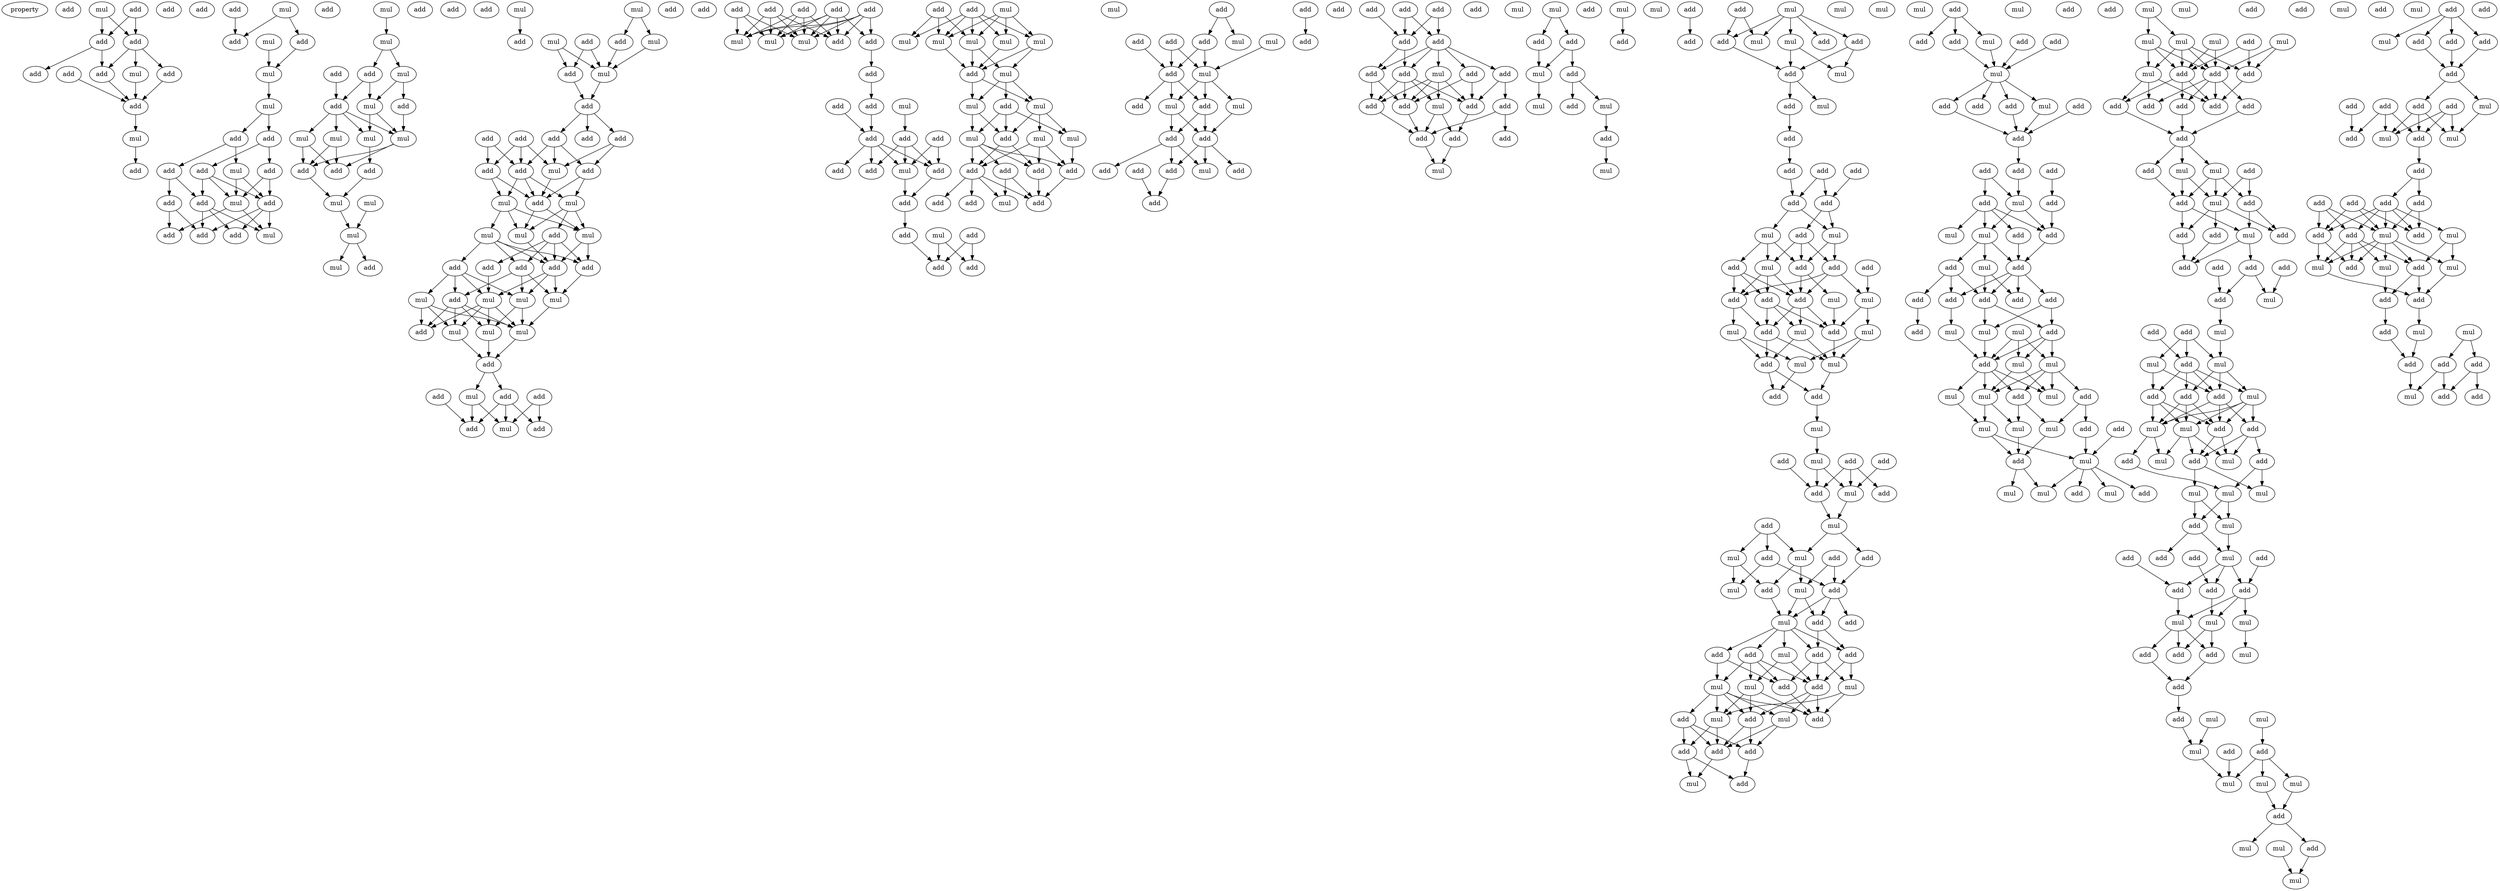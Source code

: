 digraph {
    node [fontcolor=black]
    property [mul=2,lf=1.4]
    0 [ label = add ];
    1 [ label = mul ];
    2 [ label = add ];
    3 [ label = add ];
    4 [ label = add ];
    5 [ label = add ];
    6 [ label = add ];
    7 [ label = add ];
    8 [ label = mul ];
    9 [ label = add ];
    10 [ label = add ];
    11 [ label = add ];
    12 [ label = add ];
    13 [ label = mul ];
    14 [ label = add ];
    15 [ label = add ];
    16 [ label = mul ];
    17 [ label = add ];
    18 [ label = add ];
    19 [ label = mul ];
    20 [ label = add ];
    21 [ label = mul ];
    22 [ label = mul ];
    23 [ label = add ];
    24 [ label = add ];
    25 [ label = add ];
    26 [ label = mul ];
    27 [ label = add ];
    28 [ label = add ];
    29 [ label = add ];
    30 [ label = add ];
    31 [ label = mul ];
    32 [ label = add ];
    33 [ label = add ];
    34 [ label = mul ];
    35 [ label = add ];
    36 [ label = add ];
    37 [ label = mul ];
    38 [ label = mul ];
    39 [ label = mul ];
    40 [ label = add ];
    41 [ label = add ];
    42 [ label = mul ];
    43 [ label = add ];
    44 [ label = add ];
    45 [ label = mul ];
    46 [ label = mul ];
    47 [ label = mul ];
    48 [ label = mul ];
    49 [ label = add ];
    50 [ label = add ];
    51 [ label = add ];
    52 [ label = add ];
    53 [ label = mul ];
    54 [ label = mul ];
    55 [ label = mul ];
    56 [ label = add ];
    57 [ label = mul ];
    58 [ label = add ];
    59 [ label = add ];
    60 [ label = mul ];
    61 [ label = add ];
    62 [ label = mul ];
    63 [ label = mul ];
    64 [ label = add ];
    65 [ label = add ];
    66 [ label = mul ];
    67 [ label = add ];
    68 [ label = mul ];
    69 [ label = add ];
    70 [ label = add ];
    71 [ label = add ];
    72 [ label = add ];
    73 [ label = add ];
    74 [ label = add ];
    75 [ label = add ];
    76 [ label = add ];
    77 [ label = mul ];
    78 [ label = add ];
    79 [ label = mul ];
    80 [ label = add ];
    81 [ label = mul ];
    82 [ label = mul ];
    83 [ label = mul ];
    84 [ label = mul ];
    85 [ label = add ];
    86 [ label = add ];
    87 [ label = add ];
    88 [ label = add ];
    89 [ label = add ];
    90 [ label = add ];
    91 [ label = add ];
    92 [ label = mul ];
    93 [ label = mul ];
    94 [ label = mul ];
    95 [ label = mul ];
    96 [ label = mul ];
    97 [ label = add ];
    98 [ label = mul ];
    99 [ label = mul ];
    100 [ label = add ];
    101 [ label = mul ];
    102 [ label = add ];
    103 [ label = add ];
    104 [ label = add ];
    105 [ label = add ];
    106 [ label = add ];
    107 [ label = mul ];
    108 [ label = add ];
    109 [ label = add ];
    110 [ label = add ];
    111 [ label = add ];
    112 [ label = add ];
    113 [ label = add ];
    114 [ label = add ];
    115 [ label = add ];
    116 [ label = mul ];
    117 [ label = add ];
    118 [ label = mul ];
    119 [ label = mul ];
    120 [ label = add ];
    121 [ label = add ];
    122 [ label = mul ];
    123 [ label = add ];
    124 [ label = add ];
    125 [ label = add ];
    126 [ label = add ];
    127 [ label = add ];
    128 [ label = add ];
    129 [ label = mul ];
    130 [ label = add ];
    131 [ label = add ];
    132 [ label = mul ];
    133 [ label = add ];
    134 [ label = add ];
    135 [ label = add ];
    136 [ label = add ];
    137 [ label = add ];
    138 [ label = add ];
    139 [ label = mul ];
    140 [ label = mul ];
    141 [ label = mul ];
    142 [ label = mul ];
    143 [ label = mul ];
    144 [ label = mul ];
    145 [ label = mul ];
    146 [ label = add ];
    147 [ label = mul ];
    148 [ label = add ];
    149 [ label = mul ];
    150 [ label = mul ];
    151 [ label = mul ];
    152 [ label = add ];
    153 [ label = mul ];
    154 [ label = add ];
    155 [ label = add ];
    156 [ label = add ];
    157 [ label = add ];
    158 [ label = mul ];
    159 [ label = mul ];
    160 [ label = add ];
    161 [ label = add ];
    162 [ label = add ];
    163 [ label = add ];
    164 [ label = add ];
    165 [ label = add ];
    166 [ label = add ];
    167 [ label = mul ];
    168 [ label = mul ];
    169 [ label = add ];
    170 [ label = mul ];
    171 [ label = mul ];
    172 [ label = mul ];
    173 [ label = add ];
    174 [ label = add ];
    175 [ label = add ];
    176 [ label = add ];
    177 [ label = add ];
    178 [ label = mul ];
    179 [ label = add ];
    180 [ label = add ];
    181 [ label = add ];
    182 [ label = add ];
    183 [ label = add ];
    184 [ label = add ];
    185 [ label = add ];
    186 [ label = add ];
    187 [ label = add ];
    188 [ label = add ];
    189 [ label = add ];
    190 [ label = add ];
    191 [ label = add ];
    192 [ label = mul ];
    193 [ label = add ];
    194 [ label = add ];
    195 [ label = add ];
    196 [ label = add ];
    197 [ label = add ];
    198 [ label = add ];
    199 [ label = mul ];
    200 [ label = add ];
    201 [ label = add ];
    202 [ label = add ];
    203 [ label = add ];
    204 [ label = mul ];
    205 [ label = add ];
    206 [ label = mul ];
    207 [ label = mul ];
    208 [ label = add ];
    209 [ label = mul ];
    210 [ label = add ];
    211 [ label = add ];
    212 [ label = add ];
    213 [ label = mul ];
    214 [ label = add ];
    215 [ label = mul ];
    216 [ label = add ];
    217 [ label = mul ];
    218 [ label = mul ];
    219 [ label = add ];
    220 [ label = add ];
    221 [ label = add ];
    222 [ label = mul ];
    223 [ label = mul ];
    224 [ label = add ];
    225 [ label = add ];
    226 [ label = mul ];
    227 [ label = add ];
    228 [ label = mul ];
    229 [ label = add ];
    230 [ label = add ];
    231 [ label = mul ];
    232 [ label = mul ];
    233 [ label = add ];
    234 [ label = mul ];
    235 [ label = add ];
    236 [ label = add ];
    237 [ label = mul ];
    238 [ label = add ];
    239 [ label = mul ];
    240 [ label = add ];
    241 [ label = add ];
    242 [ label = add ];
    243 [ label = mul ];
    244 [ label = add ];
    245 [ label = mul ];
    246 [ label = add ];
    247 [ label = add ];
    248 [ label = mul ];
    249 [ label = add ];
    250 [ label = add ];
    251 [ label = mul ];
    252 [ label = add ];
    253 [ label = add ];
    254 [ label = add ];
    255 [ label = mul ];
    256 [ label = mul ];
    257 [ label = add ];
    258 [ label = mul ];
    259 [ label = add ];
    260 [ label = mul ];
    261 [ label = mul ];
    262 [ label = add ];
    263 [ label = mul ];
    264 [ label = add ];
    265 [ label = add ];
    266 [ label = mul ];
    267 [ label = add ];
    268 [ label = add ];
    269 [ label = add ];
    270 [ label = mul ];
    271 [ label = add ];
    272 [ label = add ];
    273 [ label = mul ];
    274 [ label = add ];
    275 [ label = mul ];
    276 [ label = mul ];
    277 [ label = add ];
    278 [ label = mul ];
    279 [ label = add ];
    280 [ label = add ];
    281 [ label = add ];
    282 [ label = mul ];
    283 [ label = mul ];
    284 [ label = add ];
    285 [ label = mul ];
    286 [ label = add ];
    287 [ label = add ];
    288 [ label = add ];
    289 [ label = mul ];
    290 [ label = add ];
    291 [ label = add ];
    292 [ label = add ];
    293 [ label = mul ];
    294 [ label = mul ];
    295 [ label = add ];
    296 [ label = add ];
    297 [ label = mul ];
    298 [ label = add ];
    299 [ label = mul ];
    300 [ label = mul ];
    301 [ label = add ];
    302 [ label = add ];
    303 [ label = add ];
    304 [ label = add ];
    305 [ label = add ];
    306 [ label = add ];
    307 [ label = mul ];
    308 [ label = add ];
    309 [ label = mul ];
    310 [ label = add ];
    311 [ label = mul ];
    312 [ label = add ];
    313 [ label = add ];
    314 [ label = add ];
    315 [ label = mul ];
    316 [ label = mul ];
    317 [ label = add ];
    318 [ label = add ];
    319 [ label = add ];
    320 [ label = add ];
    321 [ label = add ];
    322 [ label = add ];
    323 [ label = add ];
    324 [ label = add ];
    325 [ label = add ];
    326 [ label = add ];
    327 [ label = add ];
    328 [ label = mul ];
    329 [ label = add ];
    330 [ label = add ];
    331 [ label = mul ];
    332 [ label = mul ];
    333 [ label = add ];
    334 [ label = mul ];
    335 [ label = add ];
    336 [ label = add ];
    337 [ label = add ];
    338 [ label = add ];
    339 [ label = add ];
    340 [ label = add ];
    341 [ label = mul ];
    342 [ label = mul ];
    343 [ label = mul ];
    344 [ label = add ];
    345 [ label = add ];
    346 [ label = mul ];
    347 [ label = mul ];
    348 [ label = add ];
    349 [ label = mul ];
    350 [ label = mul ];
    351 [ label = add ];
    352 [ label = mul ];
    353 [ label = add ];
    354 [ label = mul ];
    355 [ label = add ];
    356 [ label = mul ];
    357 [ label = mul ];
    358 [ label = add ];
    359 [ label = add ];
    360 [ label = mul ];
    361 [ label = add ];
    362 [ label = mul ];
    363 [ label = mul ];
    364 [ label = add ];
    365 [ label = mul ];
    366 [ label = add ];
    367 [ label = mul ];
    368 [ label = mul ];
    369 [ label = add ];
    370 [ label = mul ];
    371 [ label = mul ];
    372 [ label = mul ];
    373 [ label = add ];
    374 [ label = add ];
    375 [ label = mul ];
    376 [ label = add ];
    377 [ label = add ];
    378 [ label = add ];
    379 [ label = add ];
    380 [ label = add ];
    381 [ label = add ];
    382 [ label = add ];
    383 [ label = mul ];
    384 [ label = add ];
    385 [ label = add ];
    386 [ label = mul ];
    387 [ label = add ];
    388 [ label = mul ];
    389 [ label = add ];
    390 [ label = add ];
    391 [ label = add ];
    392 [ label = mul ];
    393 [ label = add ];
    394 [ label = add ];
    395 [ label = add ];
    396 [ label = mul ];
    397 [ label = add ];
    398 [ label = add ];
    399 [ label = add ];
    400 [ label = mul ];
    401 [ label = mul ];
    402 [ label = add ];
    403 [ label = add ];
    404 [ label = add ];
    405 [ label = add ];
    406 [ label = mul ];
    407 [ label = mul ];
    408 [ label = add ];
    409 [ label = add ];
    410 [ label = mul ];
    411 [ label = add ];
    412 [ label = mul ];
    413 [ label = mul ];
    414 [ label = add ];
    415 [ label = add ];
    416 [ label = add ];
    417 [ label = mul ];
    418 [ label = mul ];
    419 [ label = add ];
    420 [ label = add ];
    421 [ label = mul ];
    422 [ label = mul ];
    423 [ label = mul ];
    424 [ label = mul ];
    425 [ label = add ];
    426 [ label = add ];
    427 [ label = add ];
    428 [ label = mul ];
    429 [ label = add ];
    430 [ label = add ];
    431 [ label = add ];
    432 [ label = add ];
    433 [ label = add ];
    434 [ label = mul ];
    435 [ label = mul ];
    436 [ label = mul ];
    437 [ label = add ];
    438 [ label = add ];
    439 [ label = mul ];
    440 [ label = add ];
    441 [ label = add ];
    442 [ label = mul ];
    443 [ label = mul ];
    444 [ label = add ];
    445 [ label = add ];
    446 [ label = add ];
    447 [ label = mul ];
    448 [ label = mul ];
    449 [ label = mul ];
    450 [ label = mul ];
    451 [ label = add ];
    452 [ label = add ];
    453 [ label = add ];
    454 [ label = mul ];
    455 [ label = mul ];
    456 [ label = mul ];
    457 [ label = mul ];
    458 [ label = add ];
    459 [ label = mul ];
    460 [ label = add ];
    461 [ label = mul ];
    462 [ label = add ];
    463 [ label = add ];
    464 [ label = add ];
    465 [ label = add ];
    466 [ label = add ];
    467 [ label = add ];
    468 [ label = add ];
    469 [ label = mul ];
    470 [ label = add ];
    471 [ label = add ];
    472 [ label = add ];
    473 [ label = mul ];
    474 [ label = mul ];
    475 [ label = add ];
    476 [ label = add ];
    477 [ label = add ];
    478 [ label = add ];
    479 [ label = add ];
    480 [ label = add ];
    481 [ label = add ];
    482 [ label = add ];
    483 [ label = mul ];
    484 [ label = add ];
    485 [ label = mul ];
    486 [ label = add ];
    487 [ label = mul ];
    488 [ label = mul ];
    489 [ label = add ];
    490 [ label = mul ];
    491 [ label = add ];
    492 [ label = add ];
    493 [ label = mul ];
    494 [ label = add ];
    495 [ label = mul ];
    496 [ label = add ];
    497 [ label = add ];
    498 [ label = add ];
    499 [ label = add ];
    500 [ label = mul ];
    501 [ label = add ];
    1 -> 5 [ name = 0 ];
    1 -> 6 [ name = 1 ];
    4 -> 5 [ name = 2 ];
    4 -> 6 [ name = 3 ];
    5 -> 9 [ name = 4 ];
    5 -> 10 [ name = 5 ];
    6 -> 7 [ name = 6 ];
    6 -> 8 [ name = 7 ];
    6 -> 10 [ name = 8 ];
    7 -> 12 [ name = 9 ];
    8 -> 12 [ name = 10 ];
    10 -> 12 [ name = 11 ];
    11 -> 12 [ name = 12 ];
    12 -> 13 [ name = 13 ];
    13 -> 14 [ name = 14 ];
    15 -> 17 [ name = 15 ];
    16 -> 17 [ name = 16 ];
    16 -> 18 [ name = 17 ];
    18 -> 21 [ name = 18 ];
    19 -> 21 [ name = 19 ];
    21 -> 22 [ name = 20 ];
    22 -> 23 [ name = 21 ];
    22 -> 24 [ name = 22 ];
    23 -> 26 [ name = 23 ];
    23 -> 28 [ name = 24 ];
    24 -> 25 [ name = 25 ];
    24 -> 27 [ name = 26 ];
    25 -> 30 [ name = 27 ];
    25 -> 31 [ name = 28 ];
    25 -> 32 [ name = 29 ];
    26 -> 31 [ name = 30 ];
    26 -> 32 [ name = 31 ];
    27 -> 31 [ name = 32 ];
    27 -> 32 [ name = 33 ];
    28 -> 29 [ name = 34 ];
    28 -> 30 [ name = 35 ];
    29 -> 33 [ name = 36 ];
    29 -> 35 [ name = 37 ];
    30 -> 35 [ name = 38 ];
    30 -> 36 [ name = 39 ];
    30 -> 37 [ name = 40 ];
    31 -> 33 [ name = 41 ];
    31 -> 37 [ name = 42 ];
    32 -> 35 [ name = 43 ];
    32 -> 36 [ name = 44 ];
    32 -> 37 [ name = 45 ];
    34 -> 38 [ name = 46 ];
    38 -> 39 [ name = 47 ];
    38 -> 40 [ name = 48 ];
    39 -> 42 [ name = 49 ];
    39 -> 43 [ name = 50 ];
    40 -> 42 [ name = 51 ];
    40 -> 44 [ name = 52 ];
    41 -> 44 [ name = 53 ];
    42 -> 45 [ name = 54 ];
    42 -> 48 [ name = 55 ];
    43 -> 48 [ name = 56 ];
    44 -> 45 [ name = 57 ];
    44 -> 46 [ name = 58 ];
    44 -> 47 [ name = 59 ];
    44 -> 48 [ name = 60 ];
    45 -> 51 [ name = 61 ];
    46 -> 49 [ name = 62 ];
    46 -> 50 [ name = 63 ];
    47 -> 49 [ name = 64 ];
    47 -> 50 [ name = 65 ];
    48 -> 49 [ name = 66 ];
    48 -> 50 [ name = 67 ];
    49 -> 53 [ name = 68 ];
    51 -> 53 [ name = 69 ];
    53 -> 55 [ name = 70 ];
    54 -> 55 [ name = 71 ];
    55 -> 57 [ name = 72 ];
    55 -> 59 [ name = 73 ];
    60 -> 61 [ name = 74 ];
    62 -> 64 [ name = 75 ];
    62 -> 66 [ name = 76 ];
    63 -> 67 [ name = 77 ];
    63 -> 68 [ name = 78 ];
    64 -> 68 [ name = 79 ];
    65 -> 67 [ name = 80 ];
    65 -> 68 [ name = 81 ];
    66 -> 68 [ name = 82 ];
    67 -> 69 [ name = 83 ];
    68 -> 69 [ name = 84 ];
    69 -> 72 [ name = 85 ];
    69 -> 73 [ name = 86 ];
    69 -> 74 [ name = 87 ];
    70 -> 75 [ name = 88 ];
    70 -> 77 [ name = 89 ];
    70 -> 78 [ name = 90 ];
    71 -> 75 [ name = 91 ];
    71 -> 78 [ name = 92 ];
    72 -> 76 [ name = 93 ];
    72 -> 77 [ name = 94 ];
    73 -> 75 [ name = 95 ];
    73 -> 76 [ name = 96 ];
    73 -> 77 [ name = 97 ];
    75 -> 79 [ name = 98 ];
    75 -> 80 [ name = 99 ];
    75 -> 81 [ name = 100 ];
    76 -> 80 [ name = 101 ];
    76 -> 81 [ name = 102 ];
    77 -> 80 [ name = 103 ];
    78 -> 79 [ name = 104 ];
    78 -> 80 [ name = 105 ];
    79 -> 82 [ name = 106 ];
    79 -> 83 [ name = 107 ];
    79 -> 84 [ name = 108 ];
    80 -> 82 [ name = 109 ];
    80 -> 84 [ name = 110 ];
    81 -> 82 [ name = 111 ];
    81 -> 84 [ name = 112 ];
    81 -> 85 [ name = 113 ];
    82 -> 88 [ name = 114 ];
    83 -> 86 [ name = 115 ];
    83 -> 88 [ name = 116 ];
    83 -> 89 [ name = 117 ];
    83 -> 90 [ name = 118 ];
    84 -> 88 [ name = 119 ];
    84 -> 90 [ name = 120 ];
    85 -> 87 [ name = 121 ];
    85 -> 88 [ name = 122 ];
    85 -> 89 [ name = 123 ];
    85 -> 90 [ name = 124 ];
    86 -> 91 [ name = 125 ];
    86 -> 93 [ name = 126 ];
    86 -> 94 [ name = 127 ];
    86 -> 95 [ name = 128 ];
    87 -> 93 [ name = 129 ];
    88 -> 92 [ name = 130 ];
    88 -> 93 [ name = 131 ];
    88 -> 95 [ name = 132 ];
    89 -> 91 [ name = 133 ];
    89 -> 92 [ name = 134 ];
    89 -> 95 [ name = 135 ];
    90 -> 92 [ name = 136 ];
    91 -> 96 [ name = 137 ];
    91 -> 97 [ name = 138 ];
    91 -> 98 [ name = 139 ];
    91 -> 99 [ name = 140 ];
    92 -> 96 [ name = 141 ];
    93 -> 96 [ name = 142 ];
    93 -> 97 [ name = 143 ];
    93 -> 98 [ name = 144 ];
    93 -> 99 [ name = 145 ];
    94 -> 96 [ name = 146 ];
    94 -> 97 [ name = 147 ];
    94 -> 99 [ name = 148 ];
    95 -> 96 [ name = 149 ];
    95 -> 98 [ name = 150 ];
    96 -> 100 [ name = 151 ];
    98 -> 100 [ name = 152 ];
    99 -> 100 [ name = 153 ];
    100 -> 101 [ name = 154 ];
    100 -> 102 [ name = 155 ];
    101 -> 106 [ name = 156 ];
    101 -> 107 [ name = 157 ];
    102 -> 106 [ name = 158 ];
    102 -> 107 [ name = 159 ];
    102 -> 108 [ name = 160 ];
    104 -> 106 [ name = 161 ];
    105 -> 107 [ name = 162 ];
    105 -> 108 [ name = 163 ];
    110 -> 115 [ name = 164 ];
    110 -> 116 [ name = 165 ];
    110 -> 118 [ name = 166 ];
    110 -> 119 [ name = 167 ];
    111 -> 115 [ name = 168 ];
    111 -> 116 [ name = 169 ];
    111 -> 117 [ name = 170 ];
    111 -> 118 [ name = 171 ];
    111 -> 119 [ name = 172 ];
    112 -> 116 [ name = 173 ];
    112 -> 118 [ name = 174 ];
    112 -> 119 [ name = 175 ];
    113 -> 115 [ name = 176 ];
    113 -> 116 [ name = 177 ];
    113 -> 117 [ name = 178 ];
    113 -> 118 [ name = 179 ];
    113 -> 119 [ name = 180 ];
    114 -> 115 [ name = 181 ];
    114 -> 116 [ name = 182 ];
    114 -> 118 [ name = 183 ];
    114 -> 119 [ name = 184 ];
    117 -> 120 [ name = 185 ];
    120 -> 121 [ name = 186 ];
    121 -> 124 [ name = 187 ];
    122 -> 126 [ name = 188 ];
    123 -> 124 [ name = 189 ];
    124 -> 127 [ name = 190 ];
    124 -> 128 [ name = 191 ];
    124 -> 129 [ name = 192 ];
    124 -> 130 [ name = 193 ];
    125 -> 129 [ name = 194 ];
    125 -> 130 [ name = 195 ];
    126 -> 127 [ name = 196 ];
    126 -> 129 [ name = 197 ];
    126 -> 130 [ name = 198 ];
    129 -> 131 [ name = 199 ];
    130 -> 131 [ name = 200 ];
    131 -> 134 [ name = 201 ];
    132 -> 135 [ name = 202 ];
    132 -> 136 [ name = 203 ];
    133 -> 135 [ name = 204 ];
    133 -> 136 [ name = 205 ];
    134 -> 135 [ name = 206 ];
    137 -> 142 [ name = 207 ];
    137 -> 143 [ name = 208 ];
    137 -> 144 [ name = 209 ];
    138 -> 140 [ name = 210 ];
    138 -> 141 [ name = 211 ];
    138 -> 142 [ name = 212 ];
    138 -> 143 [ name = 213 ];
    138 -> 144 [ name = 214 ];
    139 -> 140 [ name = 215 ];
    139 -> 141 [ name = 216 ];
    139 -> 143 [ name = 217 ];
    139 -> 144 [ name = 218 ];
    140 -> 145 [ name = 219 ];
    140 -> 146 [ name = 220 ];
    141 -> 146 [ name = 221 ];
    143 -> 146 [ name = 222 ];
    144 -> 145 [ name = 223 ];
    144 -> 146 [ name = 224 ];
    145 -> 147 [ name = 225 ];
    145 -> 148 [ name = 226 ];
    145 -> 149 [ name = 227 ];
    146 -> 147 [ name = 228 ];
    146 -> 149 [ name = 229 ];
    147 -> 152 [ name = 230 ];
    147 -> 153 [ name = 231 ];
    148 -> 150 [ name = 232 ];
    148 -> 152 [ name = 233 ];
    148 -> 153 [ name = 234 ];
    149 -> 150 [ name = 235 ];
    149 -> 151 [ name = 236 ];
    149 -> 152 [ name = 237 ];
    150 -> 155 [ name = 238 ];
    151 -> 154 [ name = 239 ];
    151 -> 155 [ name = 240 ];
    151 -> 157 [ name = 241 ];
    152 -> 154 [ name = 242 ];
    152 -> 157 [ name = 243 ];
    153 -> 154 [ name = 244 ];
    153 -> 155 [ name = 245 ];
    153 -> 156 [ name = 246 ];
    153 -> 157 [ name = 247 ];
    154 -> 160 [ name = 248 ];
    155 -> 160 [ name = 249 ];
    156 -> 159 [ name = 250 ];
    156 -> 160 [ name = 251 ];
    157 -> 159 [ name = 252 ];
    157 -> 160 [ name = 253 ];
    157 -> 161 [ name = 254 ];
    157 -> 162 [ name = 255 ];
    163 -> 166 [ name = 256 ];
    163 -> 168 [ name = 257 ];
    164 -> 169 [ name = 258 ];
    164 -> 170 [ name = 259 ];
    165 -> 169 [ name = 260 ];
    166 -> 169 [ name = 261 ];
    166 -> 170 [ name = 262 ];
    167 -> 170 [ name = 263 ];
    169 -> 171 [ name = 264 ];
    169 -> 173 [ name = 265 ];
    169 -> 174 [ name = 266 ];
    170 -> 171 [ name = 267 ];
    170 -> 172 [ name = 268 ];
    170 -> 174 [ name = 269 ];
    171 -> 175 [ name = 270 ];
    171 -> 176 [ name = 271 ];
    172 -> 175 [ name = 272 ];
    174 -> 175 [ name = 273 ];
    174 -> 176 [ name = 274 ];
    175 -> 177 [ name = 275 ];
    175 -> 178 [ name = 276 ];
    175 -> 181 [ name = 277 ];
    176 -> 177 [ name = 278 ];
    176 -> 178 [ name = 279 ];
    176 -> 180 [ name = 280 ];
    177 -> 182 [ name = 281 ];
    179 -> 182 [ name = 282 ];
    183 -> 185 [ name = 283 ];
    186 -> 190 [ name = 284 ];
    187 -> 189 [ name = 285 ];
    187 -> 190 [ name = 286 ];
    188 -> 189 [ name = 287 ];
    188 -> 190 [ name = 288 ];
    189 -> 191 [ name = 289 ];
    189 -> 192 [ name = 290 ];
    189 -> 193 [ name = 291 ];
    189 -> 194 [ name = 292 ];
    189 -> 195 [ name = 293 ];
    190 -> 191 [ name = 294 ];
    190 -> 193 [ name = 295 ];
    191 -> 197 [ name = 296 ];
    191 -> 198 [ name = 297 ];
    191 -> 199 [ name = 298 ];
    191 -> 200 [ name = 299 ];
    192 -> 197 [ name = 300 ];
    192 -> 198 [ name = 301 ];
    192 -> 199 [ name = 302 ];
    192 -> 200 [ name = 303 ];
    193 -> 197 [ name = 304 ];
    193 -> 200 [ name = 305 ];
    194 -> 198 [ name = 306 ];
    194 -> 200 [ name = 307 ];
    195 -> 196 [ name = 308 ];
    195 -> 198 [ name = 309 ];
    196 -> 201 [ name = 310 ];
    196 -> 203 [ name = 311 ];
    197 -> 201 [ name = 312 ];
    198 -> 202 [ name = 313 ];
    199 -> 201 [ name = 314 ];
    199 -> 202 [ name = 315 ];
    200 -> 201 [ name = 316 ];
    201 -> 204 [ name = 317 ];
    202 -> 204 [ name = 318 ];
    207 -> 211 [ name = 319 ];
    207 -> 212 [ name = 320 ];
    209 -> 210 [ name = 321 ];
    211 -> 213 [ name = 322 ];
    212 -> 213 [ name = 323 ];
    212 -> 214 [ name = 324 ];
    213 -> 218 [ name = 325 ];
    214 -> 216 [ name = 326 ];
    214 -> 217 [ name = 327 ];
    217 -> 219 [ name = 328 ];
    219 -> 222 [ name = 329 ];
    220 -> 221 [ name = 330 ];
    223 -> 225 [ name = 331 ];
    223 -> 226 [ name = 332 ];
    223 -> 227 [ name = 333 ];
    223 -> 228 [ name = 334 ];
    223 -> 229 [ name = 335 ];
    224 -> 226 [ name = 336 ];
    224 -> 227 [ name = 337 ];
    225 -> 230 [ name = 338 ];
    225 -> 231 [ name = 339 ];
    227 -> 230 [ name = 340 ];
    228 -> 230 [ name = 341 ];
    228 -> 231 [ name = 342 ];
    230 -> 233 [ name = 343 ];
    230 -> 234 [ name = 344 ];
    233 -> 235 [ name = 345 ];
    235 -> 240 [ name = 346 ];
    236 -> 242 [ name = 347 ];
    238 -> 241 [ name = 348 ];
    238 -> 242 [ name = 349 ];
    240 -> 241 [ name = 350 ];
    241 -> 243 [ name = 351 ];
    241 -> 245 [ name = 352 ];
    242 -> 244 [ name = 353 ];
    242 -> 245 [ name = 354 ];
    243 -> 246 [ name = 355 ];
    243 -> 247 [ name = 356 ];
    243 -> 248 [ name = 357 ];
    244 -> 247 [ name = 358 ];
    244 -> 248 [ name = 359 ];
    244 -> 250 [ name = 360 ];
    245 -> 247 [ name = 361 ];
    245 -> 250 [ name = 362 ];
    246 -> 252 [ name = 363 ];
    246 -> 253 [ name = 364 ];
    246 -> 254 [ name = 365 ];
    247 -> 251 [ name = 366 ];
    247 -> 253 [ name = 367 ];
    248 -> 252 [ name = 368 ];
    248 -> 253 [ name = 369 ];
    248 -> 254 [ name = 370 ];
    249 -> 255 [ name = 371 ];
    250 -> 252 [ name = 372 ];
    250 -> 253 [ name = 373 ];
    250 -> 255 [ name = 374 ];
    251 -> 257 [ name = 375 ];
    252 -> 258 [ name = 376 ];
    252 -> 259 [ name = 377 ];
    253 -> 257 [ name = 378 ];
    253 -> 259 [ name = 379 ];
    253 -> 260 [ name = 380 ];
    254 -> 257 [ name = 381 ];
    254 -> 259 [ name = 382 ];
    254 -> 260 [ name = 383 ];
    255 -> 256 [ name = 384 ];
    255 -> 257 [ name = 385 ];
    256 -> 261 [ name = 386 ];
    256 -> 263 [ name = 387 ];
    257 -> 261 [ name = 388 ];
    258 -> 262 [ name = 389 ];
    258 -> 263 [ name = 390 ];
    259 -> 261 [ name = 391 ];
    259 -> 262 [ name = 392 ];
    260 -> 261 [ name = 393 ];
    260 -> 262 [ name = 394 ];
    261 -> 264 [ name = 395 ];
    262 -> 264 [ name = 396 ];
    262 -> 265 [ name = 397 ];
    263 -> 265 [ name = 398 ];
    264 -> 266 [ name = 399 ];
    266 -> 270 [ name = 400 ];
    267 -> 273 [ name = 401 ];
    268 -> 271 [ name = 402 ];
    268 -> 272 [ name = 403 ];
    268 -> 273 [ name = 404 ];
    269 -> 271 [ name = 405 ];
    270 -> 271 [ name = 406 ];
    270 -> 273 [ name = 407 ];
    271 -> 275 [ name = 408 ];
    273 -> 275 [ name = 409 ];
    274 -> 276 [ name = 410 ];
    274 -> 278 [ name = 411 ];
    274 -> 280 [ name = 412 ];
    275 -> 278 [ name = 413 ];
    275 -> 279 [ name = 414 ];
    276 -> 281 [ name = 415 ];
    276 -> 282 [ name = 416 ];
    277 -> 283 [ name = 417 ];
    277 -> 284 [ name = 418 ];
    278 -> 281 [ name = 419 ];
    278 -> 283 [ name = 420 ];
    279 -> 284 [ name = 421 ];
    280 -> 282 [ name = 422 ];
    280 -> 284 [ name = 423 ];
    281 -> 285 [ name = 424 ];
    283 -> 285 [ name = 425 ];
    283 -> 287 [ name = 426 ];
    284 -> 285 [ name = 427 ];
    284 -> 286 [ name = 428 ];
    284 -> 287 [ name = 429 ];
    285 -> 288 [ name = 430 ];
    285 -> 289 [ name = 431 ];
    285 -> 290 [ name = 432 ];
    285 -> 291 [ name = 433 ];
    285 -> 292 [ name = 434 ];
    287 -> 288 [ name = 435 ];
    287 -> 291 [ name = 436 ];
    288 -> 293 [ name = 437 ];
    288 -> 295 [ name = 438 ];
    289 -> 294 [ name = 439 ];
    289 -> 295 [ name = 440 ];
    290 -> 296 [ name = 441 ];
    290 -> 297 [ name = 442 ];
    291 -> 293 [ name = 443 ];
    291 -> 295 [ name = 444 ];
    291 -> 296 [ name = 445 ];
    292 -> 294 [ name = 446 ];
    292 -> 295 [ name = 447 ];
    292 -> 296 [ name = 448 ];
    292 -> 297 [ name = 449 ];
    293 -> 300 [ name = 450 ];
    293 -> 302 [ name = 451 ];
    294 -> 300 [ name = 452 ];
    294 -> 301 [ name = 453 ];
    294 -> 302 [ name = 454 ];
    295 -> 299 [ name = 455 ];
    295 -> 301 [ name = 456 ];
    295 -> 302 [ name = 457 ];
    296 -> 302 [ name = 458 ];
    297 -> 298 [ name = 459 ];
    297 -> 299 [ name = 460 ];
    297 -> 300 [ name = 461 ];
    297 -> 301 [ name = 462 ];
    297 -> 302 [ name = 463 ];
    298 -> 303 [ name = 464 ];
    298 -> 304 [ name = 465 ];
    298 -> 305 [ name = 466 ];
    299 -> 304 [ name = 467 ];
    299 -> 305 [ name = 468 ];
    300 -> 303 [ name = 469 ];
    300 -> 305 [ name = 470 ];
    301 -> 304 [ name = 471 ];
    301 -> 305 [ name = 472 ];
    303 -> 306 [ name = 473 ];
    303 -> 307 [ name = 474 ];
    304 -> 306 [ name = 475 ];
    305 -> 307 [ name = 476 ];
    308 -> 311 [ name = 477 ];
    308 -> 312 [ name = 478 ];
    308 -> 314 [ name = 479 ];
    310 -> 315 [ name = 480 ];
    311 -> 315 [ name = 481 ];
    313 -> 315 [ name = 482 ];
    314 -> 315 [ name = 483 ];
    315 -> 316 [ name = 484 ];
    315 -> 318 [ name = 485 ];
    315 -> 319 [ name = 486 ];
    315 -> 320 [ name = 487 ];
    316 -> 321 [ name = 488 ];
    317 -> 321 [ name = 489 ];
    319 -> 321 [ name = 490 ];
    320 -> 321 [ name = 491 ];
    321 -> 322 [ name = 492 ];
    322 -> 328 [ name = 493 ];
    324 -> 327 [ name = 494 ];
    324 -> 328 [ name = 495 ];
    325 -> 326 [ name = 496 ];
    326 -> 330 [ name = 497 ];
    327 -> 329 [ name = 498 ];
    327 -> 330 [ name = 499 ];
    327 -> 331 [ name = 500 ];
    327 -> 332 [ name = 501 ];
    328 -> 330 [ name = 502 ];
    328 -> 332 [ name = 503 ];
    329 -> 333 [ name = 504 ];
    330 -> 333 [ name = 505 ];
    332 -> 333 [ name = 506 ];
    332 -> 334 [ name = 507 ];
    332 -> 335 [ name = 508 ];
    333 -> 336 [ name = 509 ];
    333 -> 337 [ name = 510 ];
    333 -> 338 [ name = 511 ];
    333 -> 339 [ name = 512 ];
    334 -> 337 [ name = 513 ];
    334 -> 338 [ name = 514 ];
    335 -> 338 [ name = 515 ];
    335 -> 339 [ name = 516 ];
    335 -> 340 [ name = 517 ];
    336 -> 343 [ name = 518 ];
    336 -> 345 [ name = 519 ];
    338 -> 343 [ name = 520 ];
    338 -> 345 [ name = 521 ];
    339 -> 342 [ name = 522 ];
    340 -> 344 [ name = 523 ];
    341 -> 346 [ name = 524 ];
    341 -> 347 [ name = 525 ];
    341 -> 348 [ name = 526 ];
    342 -> 348 [ name = 527 ];
    343 -> 348 [ name = 528 ];
    345 -> 346 [ name = 529 ];
    345 -> 347 [ name = 530 ];
    345 -> 348 [ name = 531 ];
    346 -> 349 [ name = 532 ];
    346 -> 350 [ name = 533 ];
    347 -> 349 [ name = 534 ];
    347 -> 350 [ name = 535 ];
    347 -> 351 [ name = 536 ];
    347 -> 353 [ name = 537 ];
    348 -> 349 [ name = 538 ];
    348 -> 350 [ name = 539 ];
    348 -> 352 [ name = 540 ];
    348 -> 353 [ name = 541 ];
    349 -> 354 [ name = 542 ];
    349 -> 357 [ name = 543 ];
    351 -> 356 [ name = 544 ];
    351 -> 358 [ name = 545 ];
    352 -> 354 [ name = 546 ];
    353 -> 356 [ name = 547 ];
    353 -> 357 [ name = 548 ];
    354 -> 359 [ name = 549 ];
    354 -> 360 [ name = 550 ];
    355 -> 360 [ name = 551 ];
    356 -> 359 [ name = 552 ];
    357 -> 359 [ name = 553 ];
    358 -> 360 [ name = 554 ];
    359 -> 362 [ name = 555 ];
    359 -> 365 [ name = 556 ];
    360 -> 361 [ name = 557 ];
    360 -> 363 [ name = 558 ];
    360 -> 364 [ name = 559 ];
    360 -> 365 [ name = 560 ];
    367 -> 368 [ name = 561 ];
    367 -> 371 [ name = 562 ];
    368 -> 373 [ name = 563 ];
    368 -> 375 [ name = 564 ];
    368 -> 376 [ name = 565 ];
    369 -> 373 [ name = 566 ];
    369 -> 374 [ name = 567 ];
    370 -> 374 [ name = 568 ];
    370 -> 376 [ name = 569 ];
    371 -> 373 [ name = 570 ];
    371 -> 374 [ name = 571 ];
    371 -> 375 [ name = 572 ];
    371 -> 376 [ name = 573 ];
    372 -> 373 [ name = 574 ];
    372 -> 376 [ name = 575 ];
    373 -> 377 [ name = 576 ];
    373 -> 378 [ name = 577 ];
    373 -> 381 [ name = 578 ];
    374 -> 381 [ name = 579 ];
    375 -> 378 [ name = 580 ];
    375 -> 380 [ name = 581 ];
    375 -> 381 [ name = 582 ];
    376 -> 377 [ name = 583 ];
    376 -> 379 [ name = 584 ];
    376 -> 380 [ name = 585 ];
    376 -> 381 [ name = 586 ];
    377 -> 382 [ name = 587 ];
    378 -> 382 [ name = 588 ];
    379 -> 382 [ name = 589 ];
    382 -> 383 [ name = 590 ];
    382 -> 384 [ name = 591 ];
    382 -> 386 [ name = 592 ];
    383 -> 387 [ name = 593 ];
    383 -> 388 [ name = 594 ];
    384 -> 387 [ name = 595 ];
    385 -> 388 [ name = 596 ];
    385 -> 389 [ name = 597 ];
    386 -> 387 [ name = 598 ];
    386 -> 388 [ name = 599 ];
    386 -> 389 [ name = 600 ];
    387 -> 391 [ name = 601 ];
    387 -> 392 [ name = 602 ];
    388 -> 390 [ name = 603 ];
    388 -> 391 [ name = 604 ];
    388 -> 393 [ name = 605 ];
    389 -> 390 [ name = 606 ];
    389 -> 392 [ name = 607 ];
    391 -> 395 [ name = 608 ];
    392 -> 394 [ name = 609 ];
    392 -> 395 [ name = 610 ];
    393 -> 395 [ name = 611 ];
    394 -> 399 [ name = 612 ];
    394 -> 400 [ name = 613 ];
    397 -> 399 [ name = 614 ];
    398 -> 400 [ name = 615 ];
    399 -> 401 [ name = 616 ];
    401 -> 406 [ name = 617 ];
    402 -> 405 [ name = 618 ];
    404 -> 405 [ name = 619 ];
    404 -> 406 [ name = 620 ];
    404 -> 407 [ name = 621 ];
    405 -> 408 [ name = 622 ];
    405 -> 409 [ name = 623 ];
    405 -> 410 [ name = 624 ];
    405 -> 411 [ name = 625 ];
    406 -> 408 [ name = 626 ];
    406 -> 410 [ name = 627 ];
    406 -> 411 [ name = 628 ];
    407 -> 409 [ name = 629 ];
    407 -> 411 [ name = 630 ];
    408 -> 412 [ name = 631 ];
    408 -> 413 [ name = 632 ];
    408 -> 414 [ name = 633 ];
    409 -> 412 [ name = 634 ];
    409 -> 413 [ name = 635 ];
    409 -> 414 [ name = 636 ];
    410 -> 412 [ name = 637 ];
    410 -> 413 [ name = 638 ];
    410 -> 414 [ name = 639 ];
    410 -> 415 [ name = 640 ];
    411 -> 413 [ name = 641 ];
    411 -> 414 [ name = 642 ];
    411 -> 415 [ name = 643 ];
    412 -> 417 [ name = 644 ];
    412 -> 418 [ name = 645 ];
    412 -> 420 [ name = 646 ];
    413 -> 416 [ name = 647 ];
    413 -> 417 [ name = 648 ];
    414 -> 418 [ name = 649 ];
    414 -> 420 [ name = 650 ];
    415 -> 418 [ name = 651 ];
    415 -> 419 [ name = 652 ];
    415 -> 420 [ name = 653 ];
    416 -> 421 [ name = 654 ];
    419 -> 421 [ name = 655 ];
    419 -> 422 [ name = 656 ];
    420 -> 422 [ name = 657 ];
    420 -> 423 [ name = 658 ];
    421 -> 424 [ name = 659 ];
    421 -> 425 [ name = 660 ];
    423 -> 424 [ name = 661 ];
    423 -> 425 [ name = 662 ];
    424 -> 428 [ name = 663 ];
    425 -> 428 [ name = 664 ];
    425 -> 430 [ name = 665 ];
    426 -> 431 [ name = 666 ];
    427 -> 432 [ name = 667 ];
    428 -> 431 [ name = 668 ];
    428 -> 432 [ name = 669 ];
    428 -> 433 [ name = 670 ];
    429 -> 433 [ name = 671 ];
    431 -> 434 [ name = 672 ];
    431 -> 435 [ name = 673 ];
    431 -> 436 [ name = 674 ];
    432 -> 436 [ name = 675 ];
    433 -> 434 [ name = 676 ];
    434 -> 437 [ name = 677 ];
    434 -> 440 [ name = 678 ];
    435 -> 439 [ name = 679 ];
    436 -> 437 [ name = 680 ];
    436 -> 438 [ name = 681 ];
    436 -> 440 [ name = 682 ];
    438 -> 441 [ name = 683 ];
    440 -> 441 [ name = 684 ];
    441 -> 444 [ name = 685 ];
    442 -> 447 [ name = 686 ];
    443 -> 445 [ name = 687 ];
    444 -> 447 [ name = 688 ];
    445 -> 448 [ name = 689 ];
    445 -> 449 [ name = 690 ];
    445 -> 450 [ name = 691 ];
    446 -> 448 [ name = 692 ];
    447 -> 448 [ name = 693 ];
    449 -> 451 [ name = 694 ];
    450 -> 451 [ name = 695 ];
    451 -> 452 [ name = 696 ];
    451 -> 454 [ name = 697 ];
    452 -> 457 [ name = 698 ];
    456 -> 457 [ name = 699 ];
    460 -> 461 [ name = 700 ];
    460 -> 462 [ name = 701 ];
    460 -> 463 [ name = 702 ];
    460 -> 464 [ name = 703 ];
    462 -> 465 [ name = 704 ];
    463 -> 465 [ name = 705 ];
    464 -> 465 [ name = 706 ];
    465 -> 466 [ name = 707 ];
    465 -> 469 [ name = 708 ];
    466 -> 471 [ name = 709 ];
    466 -> 473 [ name = 710 ];
    466 -> 474 [ name = 711 ];
    467 -> 472 [ name = 712 ];
    468 -> 471 [ name = 713 ];
    468 -> 473 [ name = 714 ];
    468 -> 474 [ name = 715 ];
    469 -> 474 [ name = 716 ];
    470 -> 471 [ name = 717 ];
    470 -> 472 [ name = 718 ];
    470 -> 473 [ name = 719 ];
    471 -> 475 [ name = 720 ];
    475 -> 476 [ name = 721 ];
    475 -> 478 [ name = 722 ];
    476 -> 481 [ name = 723 ];
    476 -> 482 [ name = 724 ];
    476 -> 483 [ name = 725 ];
    476 -> 484 [ name = 726 ];
    476 -> 485 [ name = 727 ];
    477 -> 481 [ name = 728 ];
    477 -> 483 [ name = 729 ];
    477 -> 484 [ name = 730 ];
    478 -> 483 [ name = 731 ];
    478 -> 484 [ name = 732 ];
    480 -> 481 [ name = 733 ];
    480 -> 482 [ name = 734 ];
    480 -> 483 [ name = 735 ];
    481 -> 486 [ name = 736 ];
    481 -> 490 [ name = 737 ];
    482 -> 486 [ name = 738 ];
    482 -> 488 [ name = 739 ];
    482 -> 489 [ name = 740 ];
    482 -> 490 [ name = 741 ];
    483 -> 486 [ name = 742 ];
    483 -> 487 [ name = 743 ];
    483 -> 488 [ name = 744 ];
    483 -> 489 [ name = 745 ];
    483 -> 490 [ name = 746 ];
    485 -> 487 [ name = 747 ];
    485 -> 489 [ name = 748 ];
    487 -> 492 [ name = 749 ];
    488 -> 491 [ name = 750 ];
    489 -> 491 [ name = 751 ];
    489 -> 492 [ name = 752 ];
    490 -> 492 [ name = 753 ];
    491 -> 494 [ name = 754 ];
    492 -> 493 [ name = 755 ];
    493 -> 496 [ name = 756 ];
    494 -> 496 [ name = 757 ];
    495 -> 497 [ name = 758 ];
    495 -> 498 [ name = 759 ];
    496 -> 500 [ name = 760 ];
    497 -> 500 [ name = 761 ];
    497 -> 501 [ name = 762 ];
    498 -> 499 [ name = 763 ];
    498 -> 501 [ name = 764 ];
}
